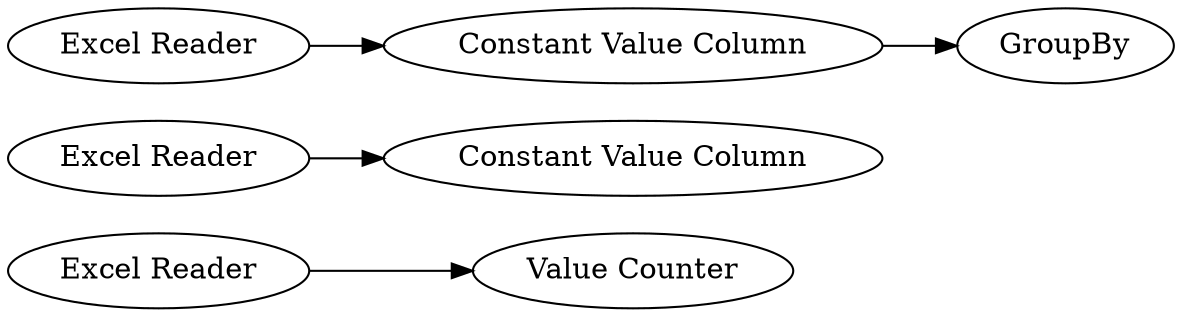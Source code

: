 digraph {
	1 [label="Excel Reader"]
	2 [label="Value Counter"]
	3 [label="Constant Value Column"]
	4 [label=GroupBy]
	5 [label="Excel Reader"]
	6 [label="Constant Value Column"]
	7 [label="Excel Reader"]
	1 -> 2
	5 -> 3
	6 -> 4
	7 -> 6
	rankdir=LR
}
